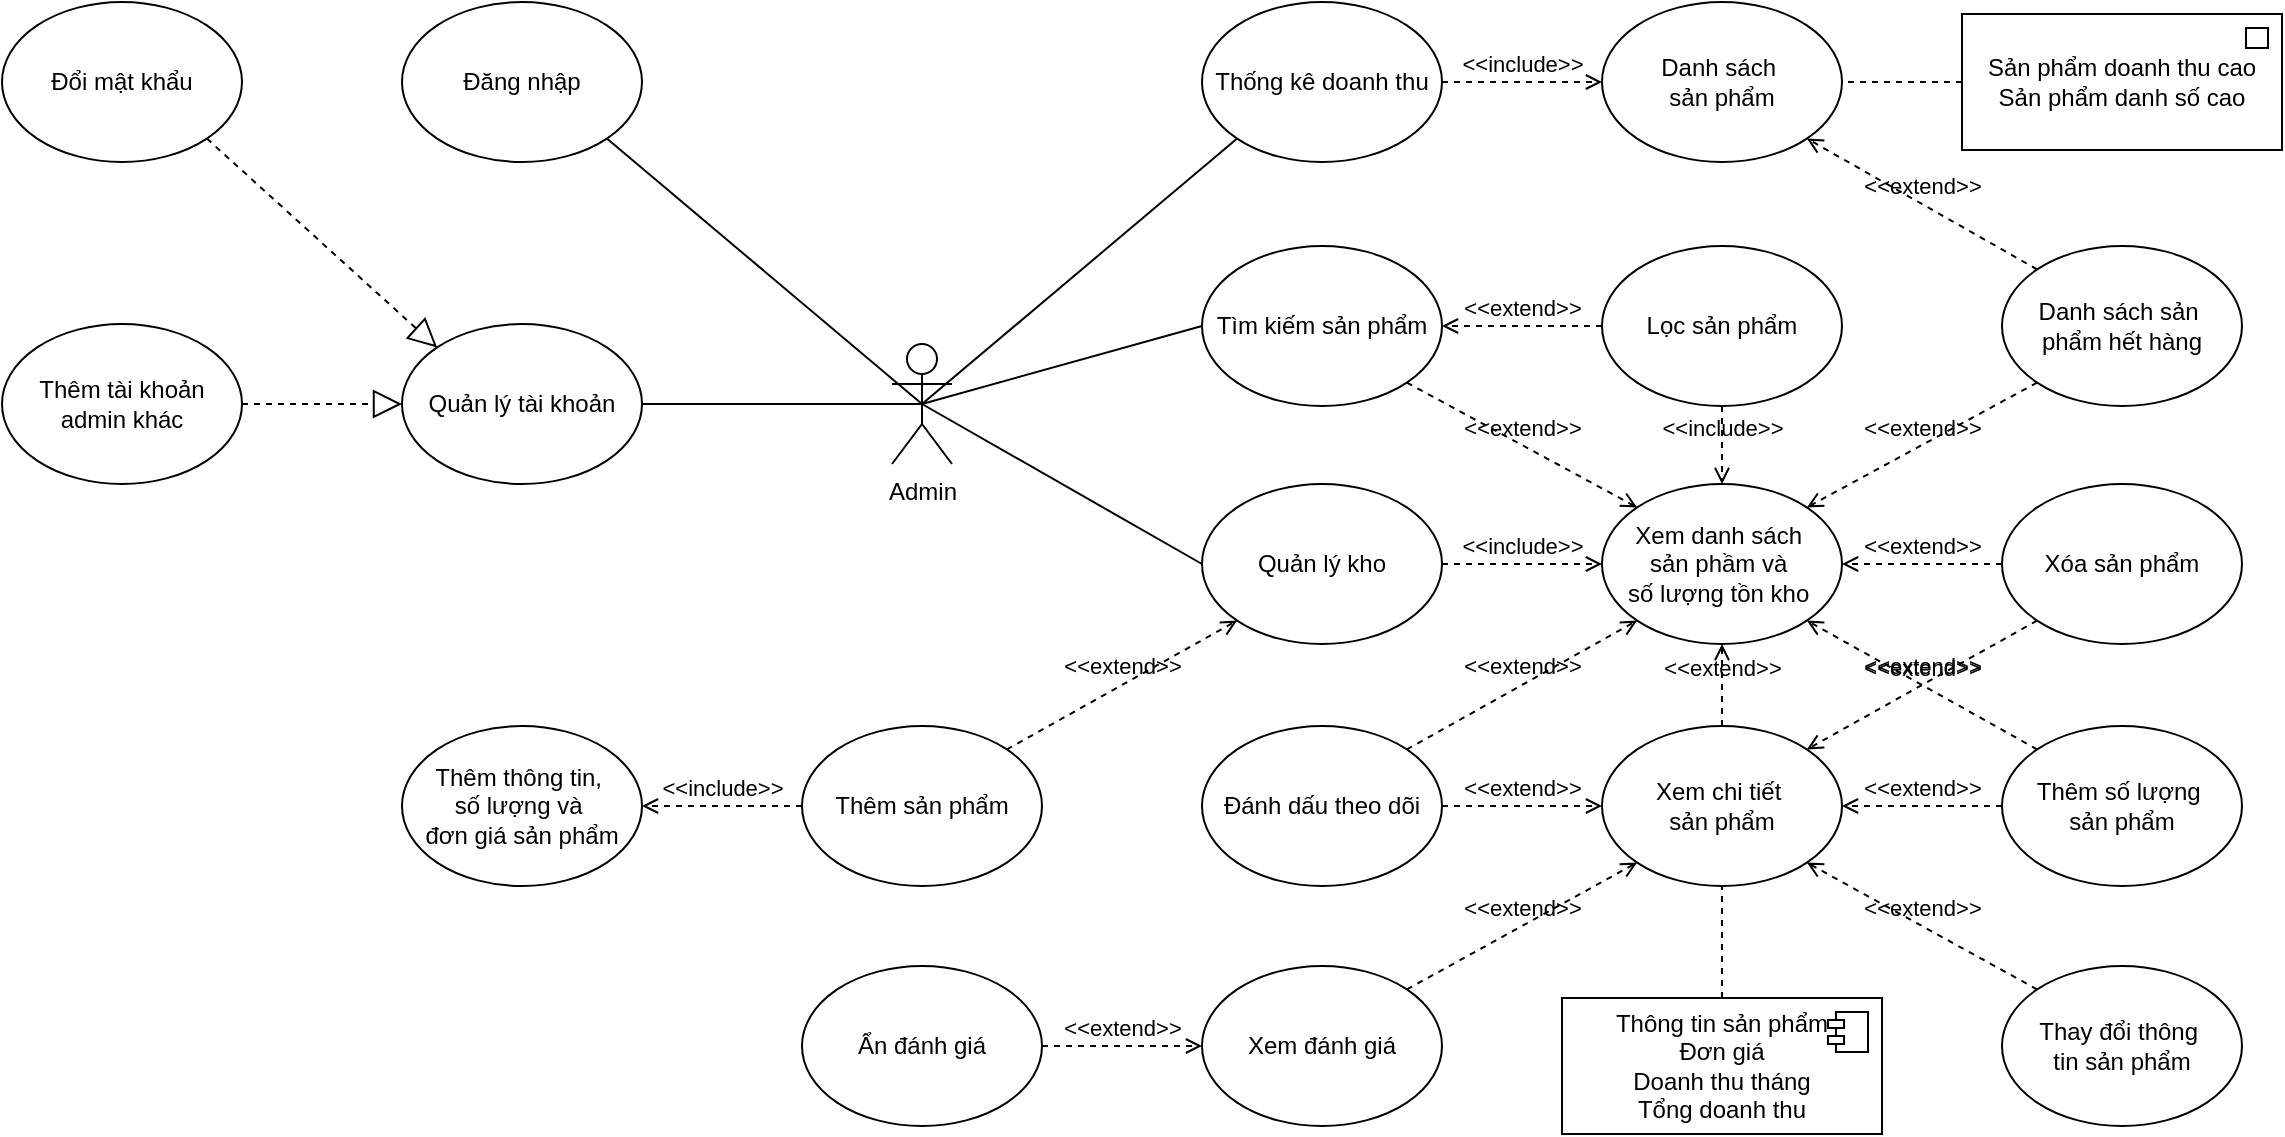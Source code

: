 <mxfile version="26.0.14">
  <diagram name="Trang-1" id="7gVqKXaqopsPHb8PENRs">
    <mxGraphModel dx="2048" dy="759" grid="1" gridSize="10" guides="1" tooltips="1" connect="1" arrows="1" fold="1" page="1" pageScale="1" pageWidth="827" pageHeight="1169" math="0" shadow="0">
      <root>
        <mxCell id="0" />
        <mxCell id="1" parent="0" />
        <mxCell id="UJf4-2AiPMRl4RAhR3Zu-1" value="Admin&lt;div&gt;&lt;br&gt;&lt;/div&gt;" style="shape=umlActor;verticalLabelPosition=bottom;verticalAlign=top;html=1;outlineConnect=0;" parent="1" vertex="1">
          <mxGeometry x="145" y="249" width="30" height="60" as="geometry" />
        </mxCell>
        <mxCell id="UJf4-2AiPMRl4RAhR3Zu-27" value="Xem danh sách&amp;nbsp;&lt;div&gt;sản&amp;nbsp;&lt;span style=&quot;background-color: transparent; color: light-dark(rgb(0, 0, 0), rgb(255, 255, 255));&quot;&gt;phầm và&amp;nbsp;&lt;/span&gt;&lt;/div&gt;&lt;div&gt;&lt;span style=&quot;background-color: transparent; color: light-dark(rgb(0, 0, 0), rgb(255, 255, 255));&quot;&gt;số lượng tồn kho&amp;nbsp;&lt;/span&gt;&lt;/div&gt;" style="ellipse;whiteSpace=wrap;html=1;" parent="1" vertex="1">
          <mxGeometry x="500" y="319" width="120" height="80" as="geometry" />
        </mxCell>
        <mxCell id="UJf4-2AiPMRl4RAhR3Zu-60" value="Xem chi tiết&amp;nbsp;&lt;div&gt;sản phẩm&lt;/div&gt;" style="ellipse;whiteSpace=wrap;html=1;" parent="1" vertex="1">
          <mxGeometry x="500" y="440" width="120" height="80" as="geometry" />
        </mxCell>
        <mxCell id="UJf4-2AiPMRl4RAhR3Zu-61" value="Tìm kiếm sản phẩm" style="ellipse;whiteSpace=wrap;html=1;" parent="1" vertex="1">
          <mxGeometry x="300" y="200" width="120" height="80" as="geometry" />
        </mxCell>
        <mxCell id="UJf4-2AiPMRl4RAhR3Zu-62" value="&amp;lt;&amp;lt;extend&amp;gt;&amp;gt;" style="html=1;verticalAlign=bottom;labelBackgroundColor=none;endArrow=open;endFill=0;dashed=1;rounded=0;entryX=1;entryY=0.5;entryDx=0;entryDy=0;exitX=0;exitY=0.5;exitDx=0;exitDy=0;" parent="1" source="UJf4-2AiPMRl4RAhR3Zu-63" target="UJf4-2AiPMRl4RAhR3Zu-61" edge="1">
          <mxGeometry width="160" relative="1" as="geometry">
            <mxPoint x="460" y="200" as="sourcePoint" />
            <mxPoint x="490" y="290" as="targetPoint" />
          </mxGeometry>
        </mxCell>
        <mxCell id="UJf4-2AiPMRl4RAhR3Zu-63" value="Lọc sản phẩm" style="ellipse;whiteSpace=wrap;html=1;" parent="1" vertex="1">
          <mxGeometry x="500" y="200" width="120" height="80" as="geometry" />
        </mxCell>
        <mxCell id="UJf4-2AiPMRl4RAhR3Zu-72" value="&amp;lt;&amp;lt;extend&amp;gt;&amp;gt;" style="html=1;verticalAlign=bottom;labelBackgroundColor=none;endArrow=open;endFill=0;dashed=1;rounded=0;entryX=0;entryY=0;entryDx=0;entryDy=0;exitX=1;exitY=1;exitDx=0;exitDy=0;" parent="1" source="UJf4-2AiPMRl4RAhR3Zu-61" target="UJf4-2AiPMRl4RAhR3Zu-27" edge="1">
          <mxGeometry width="160" relative="1" as="geometry">
            <mxPoint x="317" y="778" as="sourcePoint" />
            <mxPoint x="327" y="768" as="targetPoint" />
          </mxGeometry>
        </mxCell>
        <mxCell id="UJf4-2AiPMRl4RAhR3Zu-73" value="&amp;lt;&amp;lt;extend&amp;gt;&amp;gt;" style="html=1;verticalAlign=bottom;labelBackgroundColor=none;endArrow=open;endFill=0;dashed=1;rounded=0;entryX=0.5;entryY=1;entryDx=0;entryDy=0;exitX=0.5;exitY=0;exitDx=0;exitDy=0;" parent="1" source="UJf4-2AiPMRl4RAhR3Zu-60" target="UJf4-2AiPMRl4RAhR3Zu-27" edge="1">
          <mxGeometry width="160" relative="1" as="geometry">
            <mxPoint x="510" y="420" as="sourcePoint" />
            <mxPoint x="357" y="688" as="targetPoint" />
          </mxGeometry>
        </mxCell>
        <mxCell id="UJf4-2AiPMRl4RAhR3Zu-83" value="Quản lý tài khoản" style="ellipse;whiteSpace=wrap;html=1;" parent="1" vertex="1">
          <mxGeometry x="-100" y="239" width="120" height="80" as="geometry" />
        </mxCell>
        <mxCell id="UJf4-2AiPMRl4RAhR3Zu-85" value="Đăng nhập" style="ellipse;whiteSpace=wrap;html=1;" parent="1" vertex="1">
          <mxGeometry x="-100" y="78" width="120" height="80" as="geometry" />
        </mxCell>
        <mxCell id="UJf4-2AiPMRl4RAhR3Zu-91" value="Thêm tài khoản admin khác" style="ellipse;whiteSpace=wrap;html=1;" parent="1" vertex="1">
          <mxGeometry x="-300" y="239" width="120" height="80" as="geometry" />
        </mxCell>
        <mxCell id="UJf4-2AiPMRl4RAhR3Zu-149" value="" style="endArrow=block;dashed=1;endFill=0;endSize=12;html=1;rounded=0;exitX=1;exitY=0.5;exitDx=0;exitDy=0;entryX=0;entryY=0.5;entryDx=0;entryDy=0;" parent="1" source="UJf4-2AiPMRl4RAhR3Zu-91" target="UJf4-2AiPMRl4RAhR3Zu-83" edge="1">
          <mxGeometry width="160" relative="1" as="geometry">
            <mxPoint x="-120" y="1050" as="sourcePoint" />
            <mxPoint x="-210" y="360" as="targetPoint" />
            <Array as="points" />
          </mxGeometry>
        </mxCell>
        <mxCell id="UJf4-2AiPMRl4RAhR3Zu-151" value="Đổi mật khẩu" style="ellipse;whiteSpace=wrap;html=1;" parent="1" vertex="1">
          <mxGeometry x="-300" y="78" width="120" height="80" as="geometry" />
        </mxCell>
        <mxCell id="UJf4-2AiPMRl4RAhR3Zu-152" value="" style="endArrow=block;dashed=1;endFill=0;endSize=12;html=1;rounded=0;exitX=1;exitY=1;exitDx=0;exitDy=0;entryX=0;entryY=0;entryDx=0;entryDy=0;" parent="1" source="UJf4-2AiPMRl4RAhR3Zu-151" target="UJf4-2AiPMRl4RAhR3Zu-83" edge="1">
          <mxGeometry width="160" relative="1" as="geometry">
            <mxPoint x="-230" y="170" as="sourcePoint" />
            <mxPoint x="-230" y="251" as="targetPoint" />
            <Array as="points" />
          </mxGeometry>
        </mxCell>
        <mxCell id="UJf4-2AiPMRl4RAhR3Zu-155" value="" style="endArrow=none;html=1;rounded=0;exitX=0.5;exitY=0.5;exitDx=0;exitDy=0;exitPerimeter=0;entryX=1;entryY=1;entryDx=0;entryDy=0;" parent="1" source="UJf4-2AiPMRl4RAhR3Zu-1" target="UJf4-2AiPMRl4RAhR3Zu-85" edge="1">
          <mxGeometry width="50" height="50" relative="1" as="geometry">
            <mxPoint x="180" y="299" as="sourcePoint" />
            <mxPoint x="338" y="432" as="targetPoint" />
          </mxGeometry>
        </mxCell>
        <mxCell id="UJf4-2AiPMRl4RAhR3Zu-170" value="Xem đánh giá" style="ellipse;whiteSpace=wrap;html=1;" parent="1" vertex="1">
          <mxGeometry x="300" y="560" width="120" height="80" as="geometry" />
        </mxCell>
        <mxCell id="UJf4-2AiPMRl4RAhR3Zu-171" value="&amp;lt;&amp;lt;extend&amp;gt;&amp;gt;" style="html=1;verticalAlign=bottom;labelBackgroundColor=none;endArrow=open;endFill=0;dashed=1;rounded=0;entryX=0;entryY=1;entryDx=0;entryDy=0;exitX=1;exitY=0;exitDx=0;exitDy=0;" parent="1" source="UJf4-2AiPMRl4RAhR3Zu-170" target="UJf4-2AiPMRl4RAhR3Zu-60" edge="1">
          <mxGeometry x="-0.001" width="160" relative="1" as="geometry">
            <mxPoint x="417" y="848" as="sourcePoint" />
            <mxPoint x="440" y="530" as="targetPoint" />
            <mxPoint as="offset" />
          </mxGeometry>
        </mxCell>
        <mxCell id="UJf4-2AiPMRl4RAhR3Zu-175" value="Thêm số lượng&amp;nbsp;&lt;div&gt;sản phẩm&lt;/div&gt;" style="ellipse;whiteSpace=wrap;html=1;" parent="1" vertex="1">
          <mxGeometry x="700" y="440" width="120" height="80" as="geometry" />
        </mxCell>
        <mxCell id="UJf4-2AiPMRl4RAhR3Zu-177" value="Xóa sản phẩm" style="ellipse;whiteSpace=wrap;html=1;" parent="1" vertex="1">
          <mxGeometry x="700" y="319" width="120" height="80" as="geometry" />
        </mxCell>
        <mxCell id="UJf4-2AiPMRl4RAhR3Zu-178" value="&amp;lt;&amp;lt;extend&amp;gt;&amp;gt;" style="html=1;verticalAlign=bottom;labelBackgroundColor=none;endArrow=open;endFill=0;dashed=1;rounded=0;entryX=1;entryY=0;entryDx=0;entryDy=0;exitX=0;exitY=1;exitDx=0;exitDy=0;" parent="1" source="UJf4-2AiPMRl4RAhR3Zu-177" target="UJf4-2AiPMRl4RAhR3Zu-60" edge="1">
          <mxGeometry width="160" relative="1" as="geometry">
            <mxPoint x="680" y="460" as="sourcePoint" />
            <mxPoint x="-123" y="621" as="targetPoint" />
            <mxPoint as="offset" />
          </mxGeometry>
        </mxCell>
        <mxCell id="UJf4-2AiPMRl4RAhR3Zu-179" value="&amp;lt;&amp;lt;extend&amp;gt;&amp;gt;" style="html=1;verticalAlign=bottom;labelBackgroundColor=none;endArrow=open;endFill=0;dashed=1;rounded=0;entryX=1;entryY=0.5;entryDx=0;entryDy=0;exitX=0;exitY=0.5;exitDx=0;exitDy=0;" parent="1" source="UJf4-2AiPMRl4RAhR3Zu-175" target="UJf4-2AiPMRl4RAhR3Zu-60" edge="1">
          <mxGeometry x="0.002" width="160" relative="1" as="geometry">
            <mxPoint x="640" y="470" as="sourcePoint" />
            <mxPoint x="557" y="650" as="targetPoint" />
            <mxPoint as="offset" />
          </mxGeometry>
        </mxCell>
        <mxCell id="UJf4-2AiPMRl4RAhR3Zu-180" value="Đánh dấu theo dõi" style="ellipse;whiteSpace=wrap;html=1;" parent="1" vertex="1">
          <mxGeometry x="300" y="440" width="120" height="80" as="geometry" />
        </mxCell>
        <mxCell id="UJf4-2AiPMRl4RAhR3Zu-182" value="&amp;lt;&amp;lt;extend&amp;gt;&amp;gt;" style="html=1;verticalAlign=bottom;labelBackgroundColor=none;endArrow=open;endFill=0;dashed=1;rounded=0;entryX=0;entryY=0.5;entryDx=0;entryDy=0;exitX=1;exitY=0.5;exitDx=0;exitDy=0;" parent="1" source="UJf4-2AiPMRl4RAhR3Zu-180" target="UJf4-2AiPMRl4RAhR3Zu-60" edge="1">
          <mxGeometry x="-0.003" width="160" relative="1" as="geometry">
            <mxPoint x="430" y="520" as="sourcePoint" />
            <mxPoint x="715" y="822" as="targetPoint" />
            <mxPoint as="offset" />
          </mxGeometry>
        </mxCell>
        <mxCell id="UJf4-2AiPMRl4RAhR3Zu-183" value="Thay đổi thông&amp;nbsp;&lt;div&gt;tin sản phẩm&lt;/div&gt;" style="ellipse;whiteSpace=wrap;html=1;" parent="1" vertex="1">
          <mxGeometry x="700" y="560" width="120" height="80" as="geometry" />
        </mxCell>
        <mxCell id="UJf4-2AiPMRl4RAhR3Zu-184" value="&amp;lt;&amp;lt;extend&amp;gt;&amp;gt;" style="html=1;verticalAlign=bottom;labelBackgroundColor=none;endArrow=open;endFill=0;dashed=1;rounded=0;entryX=1;entryY=1;entryDx=0;entryDy=0;exitX=0;exitY=0;exitDx=0;exitDy=0;" parent="1" source="UJf4-2AiPMRl4RAhR3Zu-183" target="UJf4-2AiPMRl4RAhR3Zu-60" edge="1">
          <mxGeometry x="0.002" width="160" relative="1" as="geometry">
            <mxPoint x="650" y="508" as="sourcePoint" />
            <mxPoint x="715" y="638" as="targetPoint" />
            <mxPoint as="offset" />
          </mxGeometry>
        </mxCell>
        <mxCell id="UJf4-2AiPMRl4RAhR3Zu-185" value="Thông tin sản phẩm&lt;div&gt;Đơn giá&lt;/div&gt;&lt;div&gt;Doanh thu tháng&lt;/div&gt;&lt;div&gt;Tổng doanh thu&lt;/div&gt;" style="html=1;dropTarget=0;whiteSpace=wrap;" parent="1" vertex="1">
          <mxGeometry x="480" y="576" width="160" height="68" as="geometry" />
        </mxCell>
        <mxCell id="UJf4-2AiPMRl4RAhR3Zu-186" value="" style="shape=module;jettyWidth=8;jettyHeight=4;" parent="UJf4-2AiPMRl4RAhR3Zu-185" vertex="1">
          <mxGeometry x="1" width="20" height="20" relative="1" as="geometry">
            <mxPoint x="-27" y="7" as="offset" />
          </mxGeometry>
        </mxCell>
        <mxCell id="UJf4-2AiPMRl4RAhR3Zu-187" value="" style="endArrow=none;dashed=1;html=1;rounded=0;entryX=0.5;entryY=1;entryDx=0;entryDy=0;exitX=0.5;exitY=0;exitDx=0;exitDy=0;" parent="1" source="UJf4-2AiPMRl4RAhR3Zu-185" target="UJf4-2AiPMRl4RAhR3Zu-60" edge="1">
          <mxGeometry width="50" height="50" relative="1" as="geometry">
            <mxPoint x="397" y="740" as="sourcePoint" />
            <mxPoint x="447" y="690" as="targetPoint" />
          </mxGeometry>
        </mxCell>
        <mxCell id="UJf4-2AiPMRl4RAhR3Zu-188" value="Thống kê doanh thu" style="ellipse;whiteSpace=wrap;html=1;" parent="1" vertex="1">
          <mxGeometry x="300" y="78" width="120" height="80" as="geometry" />
        </mxCell>
        <mxCell id="UJf4-2AiPMRl4RAhR3Zu-189" value="Danh sách&amp;nbsp;&lt;div&gt;sản phẩm&lt;/div&gt;" style="ellipse;whiteSpace=wrap;html=1;" parent="1" vertex="1">
          <mxGeometry x="500" y="78" width="120" height="80" as="geometry" />
        </mxCell>
        <mxCell id="UJf4-2AiPMRl4RAhR3Zu-190" value="&amp;lt;&amp;lt;include&amp;gt;&amp;gt;" style="html=1;verticalAlign=bottom;labelBackgroundColor=none;endArrow=open;endFill=0;dashed=1;rounded=0;exitX=1;exitY=0.5;exitDx=0;exitDy=0;entryX=0;entryY=0.5;entryDx=0;entryDy=0;" parent="1" source="UJf4-2AiPMRl4RAhR3Zu-188" target="UJf4-2AiPMRl4RAhR3Zu-189" edge="1">
          <mxGeometry width="160" relative="1" as="geometry">
            <mxPoint x="528" y="337" as="sourcePoint" />
            <mxPoint x="412" y="275" as="targetPoint" />
            <mxPoint as="offset" />
          </mxGeometry>
        </mxCell>
        <mxCell id="UJf4-2AiPMRl4RAhR3Zu-191" value="" style="endArrow=none;html=1;rounded=0;exitX=0.5;exitY=0.5;exitDx=0;exitDy=0;exitPerimeter=0;entryX=0;entryY=1;entryDx=0;entryDy=0;" parent="1" source="UJf4-2AiPMRl4RAhR3Zu-1" target="UJf4-2AiPMRl4RAhR3Zu-188" edge="1">
          <mxGeometry width="50" height="50" relative="1" as="geometry">
            <mxPoint x="170" y="289" as="sourcePoint" />
            <mxPoint x="328" y="579" as="targetPoint" />
          </mxGeometry>
        </mxCell>
        <mxCell id="UJf4-2AiPMRl4RAhR3Zu-194" value="Sản phẩm doanh thu cao&lt;div&gt;Sản phẩm danh số cao&lt;/div&gt;" style="html=1;dropTarget=0;whiteSpace=wrap;" parent="1" vertex="1">
          <mxGeometry x="680" y="84" width="160" height="68" as="geometry" />
        </mxCell>
        <mxCell id="UJf4-2AiPMRl4RAhR3Zu-195" value="" style="shape=module;jettyWidth=0;jettyHeight=0;" parent="UJf4-2AiPMRl4RAhR3Zu-194" vertex="1">
          <mxGeometry x="1" width="11" height="10" relative="1" as="geometry">
            <mxPoint x="-18" y="7" as="offset" />
          </mxGeometry>
        </mxCell>
        <mxCell id="UJf4-2AiPMRl4RAhR3Zu-197" value="Quản lý kho" style="ellipse;whiteSpace=wrap;html=1;" parent="1" vertex="1">
          <mxGeometry x="300" y="319" width="120" height="80" as="geometry" />
        </mxCell>
        <mxCell id="UJf4-2AiPMRl4RAhR3Zu-199" value="&amp;lt;&amp;lt;include&amp;gt;&amp;gt;" style="html=1;verticalAlign=bottom;labelBackgroundColor=none;endArrow=open;endFill=0;dashed=1;rounded=0;exitX=1;exitY=0.5;exitDx=0;exitDy=0;entryX=0;entryY=0.5;entryDx=0;entryDy=0;" parent="1" source="UJf4-2AiPMRl4RAhR3Zu-197" target="UJf4-2AiPMRl4RAhR3Zu-27" edge="1">
          <mxGeometry width="160" relative="1" as="geometry">
            <mxPoint x="515" y="700" as="sourcePoint" />
            <mxPoint x="399" y="638" as="targetPoint" />
            <mxPoint as="offset" />
          </mxGeometry>
        </mxCell>
        <mxCell id="UJf4-2AiPMRl4RAhR3Zu-200" value="" style="endArrow=none;html=1;rounded=0;exitX=0.5;exitY=0.5;exitDx=0;exitDy=0;exitPerimeter=0;entryX=0;entryY=0.5;entryDx=0;entryDy=0;" parent="1" source="UJf4-2AiPMRl4RAhR3Zu-1" target="UJf4-2AiPMRl4RAhR3Zu-61" edge="1">
          <mxGeometry width="50" height="50" relative="1" as="geometry">
            <mxPoint x="170" y="289" as="sourcePoint" />
            <mxPoint x="310" y="128" as="targetPoint" />
          </mxGeometry>
        </mxCell>
        <mxCell id="UJf4-2AiPMRl4RAhR3Zu-201" value="" style="endArrow=none;html=1;rounded=0;exitX=0.5;exitY=0.5;exitDx=0;exitDy=0;exitPerimeter=0;entryX=0;entryY=0.5;entryDx=0;entryDy=0;" parent="1" source="UJf4-2AiPMRl4RAhR3Zu-1" target="UJf4-2AiPMRl4RAhR3Zu-197" edge="1">
          <mxGeometry width="50" height="50" relative="1" as="geometry">
            <mxPoint x="180" y="299" as="sourcePoint" />
            <mxPoint x="320" y="138" as="targetPoint" />
          </mxGeometry>
        </mxCell>
        <mxCell id="UJf4-2AiPMRl4RAhR3Zu-204" value="&amp;lt;&amp;lt;extend&amp;gt;&amp;gt;" style="html=1;verticalAlign=bottom;labelBackgroundColor=none;endArrow=open;endFill=0;dashed=1;rounded=0;entryX=1;entryY=0.5;entryDx=0;entryDy=0;exitX=0;exitY=0.5;exitDx=0;exitDy=0;" parent="1" source="UJf4-2AiPMRl4RAhR3Zu-177" target="UJf4-2AiPMRl4RAhR3Zu-27" edge="1">
          <mxGeometry width="160" relative="1" as="geometry">
            <mxPoint x="670" y="290" as="sourcePoint" />
            <mxPoint x="728" y="397" as="targetPoint" />
            <mxPoint as="offset" />
          </mxGeometry>
        </mxCell>
        <mxCell id="UJf4-2AiPMRl4RAhR3Zu-205" value="&amp;lt;&amp;lt;extend&amp;gt;&amp;gt;" style="html=1;verticalAlign=bottom;labelBackgroundColor=none;endArrow=open;endFill=0;dashed=1;rounded=0;entryX=1;entryY=1;entryDx=0;entryDy=0;exitX=0;exitY=0;exitDx=0;exitDy=0;" parent="1" source="UJf4-2AiPMRl4RAhR3Zu-175" target="UJf4-2AiPMRl4RAhR3Zu-27" edge="1">
          <mxGeometry width="160" relative="1" as="geometry">
            <mxPoint x="660" y="390" as="sourcePoint" />
            <mxPoint x="710" y="369" as="targetPoint" />
            <mxPoint as="offset" />
          </mxGeometry>
        </mxCell>
        <mxCell id="UJf4-2AiPMRl4RAhR3Zu-206" value="&amp;lt;&amp;lt;extend&amp;gt;&amp;gt;" style="html=1;verticalAlign=bottom;labelBackgroundColor=none;endArrow=open;endFill=0;dashed=1;rounded=0;exitX=1;exitY=0;exitDx=0;exitDy=0;entryX=0;entryY=1;entryDx=0;entryDy=0;" parent="1" source="UJf4-2AiPMRl4RAhR3Zu-180" target="UJf4-2AiPMRl4RAhR3Zu-27" edge="1">
          <mxGeometry x="-0.003" width="160" relative="1" as="geometry">
            <mxPoint x="510" y="490" as="sourcePoint" />
            <mxPoint x="410" y="410" as="targetPoint" />
            <mxPoint as="offset" />
          </mxGeometry>
        </mxCell>
        <mxCell id="UJf4-2AiPMRl4RAhR3Zu-210" value="&amp;lt;&amp;lt;include&amp;gt;&amp;gt;" style="html=1;verticalAlign=bottom;labelBackgroundColor=none;endArrow=open;endFill=0;dashed=1;rounded=0;exitX=0.5;exitY=1;exitDx=0;exitDy=0;entryX=0.5;entryY=0;entryDx=0;entryDy=0;" parent="1" source="UJf4-2AiPMRl4RAhR3Zu-63" target="UJf4-2AiPMRl4RAhR3Zu-27" edge="1">
          <mxGeometry width="160" relative="1" as="geometry">
            <mxPoint x="430" y="128" as="sourcePoint" />
            <mxPoint x="510" y="128" as="targetPoint" />
            <mxPoint as="offset" />
          </mxGeometry>
        </mxCell>
        <mxCell id="UJf4-2AiPMRl4RAhR3Zu-211" value="" style="endArrow=none;dashed=1;html=1;rounded=0;entryX=1;entryY=0.5;entryDx=0;entryDy=0;exitX=0;exitY=0.5;exitDx=0;exitDy=0;" parent="1" source="UJf4-2AiPMRl4RAhR3Zu-194" target="UJf4-2AiPMRl4RAhR3Zu-189" edge="1">
          <mxGeometry width="50" height="50" relative="1" as="geometry">
            <mxPoint x="570" y="586" as="sourcePoint" />
            <mxPoint x="570" y="530" as="targetPoint" />
          </mxGeometry>
        </mxCell>
        <mxCell id="UJf4-2AiPMRl4RAhR3Zu-212" value="" style="endArrow=none;html=1;rounded=0;exitX=0.5;exitY=0.5;exitDx=0;exitDy=0;exitPerimeter=0;entryX=1;entryY=0.5;entryDx=0;entryDy=0;" parent="1" source="UJf4-2AiPMRl4RAhR3Zu-1" target="UJf4-2AiPMRl4RAhR3Zu-83" edge="1">
          <mxGeometry width="50" height="50" relative="1" as="geometry">
            <mxPoint x="170" y="289" as="sourcePoint" />
            <mxPoint x="12" y="156" as="targetPoint" />
          </mxGeometry>
        </mxCell>
        <mxCell id="UJf4-2AiPMRl4RAhR3Zu-213" value="Thêm sản phẩm" style="ellipse;whiteSpace=wrap;html=1;" parent="1" vertex="1">
          <mxGeometry x="100" y="440" width="120" height="80" as="geometry" />
        </mxCell>
        <mxCell id="UJf4-2AiPMRl4RAhR3Zu-214" value="&amp;lt;&amp;lt;extend&amp;gt;&amp;gt;" style="html=1;verticalAlign=bottom;labelBackgroundColor=none;endArrow=open;endFill=0;dashed=1;rounded=0;exitX=1;exitY=0;exitDx=0;exitDy=0;entryX=0;entryY=1;entryDx=0;entryDy=0;" parent="1" source="UJf4-2AiPMRl4RAhR3Zu-213" target="UJf4-2AiPMRl4RAhR3Zu-197" edge="1">
          <mxGeometry x="-0.003" width="160" relative="1" as="geometry">
            <mxPoint x="412" y="462" as="sourcePoint" />
            <mxPoint x="528" y="397" as="targetPoint" />
            <mxPoint as="offset" />
          </mxGeometry>
        </mxCell>
        <mxCell id="UJf4-2AiPMRl4RAhR3Zu-215" value="Thêm thông tin,&amp;nbsp;&lt;div&gt;số lượng và&amp;nbsp;&lt;/div&gt;&lt;div&gt;đơn&amp;nbsp;&lt;span style=&quot;background-color: transparent; color: light-dark(rgb(0, 0, 0), rgb(255, 255, 255));&quot;&gt;giá&amp;nbsp;&lt;/span&gt;&lt;span style=&quot;background-color: transparent; color: light-dark(rgb(0, 0, 0), rgb(255, 255, 255));&quot;&gt;sản phẩm&lt;/span&gt;&lt;/div&gt;" style="ellipse;whiteSpace=wrap;html=1;" parent="1" vertex="1">
          <mxGeometry x="-100" y="440" width="120" height="80" as="geometry" />
        </mxCell>
        <mxCell id="UJf4-2AiPMRl4RAhR3Zu-218" value="&amp;lt;&amp;lt;include&amp;gt;&amp;gt;" style="html=1;verticalAlign=bottom;labelBackgroundColor=none;endArrow=open;endFill=0;dashed=1;rounded=0;exitX=0;exitY=0.5;exitDx=0;exitDy=0;entryX=1;entryY=0.5;entryDx=0;entryDy=0;" parent="1" source="UJf4-2AiPMRl4RAhR3Zu-213" target="UJf4-2AiPMRl4RAhR3Zu-215" edge="1">
          <mxGeometry width="160" relative="1" as="geometry">
            <mxPoint x="430" y="128" as="sourcePoint" />
            <mxPoint x="510" y="128" as="targetPoint" />
            <mxPoint as="offset" />
          </mxGeometry>
        </mxCell>
        <mxCell id="UJf4-2AiPMRl4RAhR3Zu-219" value="Ẩn đánh giá" style="ellipse;whiteSpace=wrap;html=1;" parent="1" vertex="1">
          <mxGeometry x="100" y="560" width="120" height="80" as="geometry" />
        </mxCell>
        <mxCell id="UJf4-2AiPMRl4RAhR3Zu-221" value="&amp;lt;&amp;lt;extend&amp;gt;&amp;gt;" style="html=1;verticalAlign=bottom;labelBackgroundColor=none;endArrow=open;endFill=0;dashed=1;rounded=0;entryX=0;entryY=0.5;entryDx=0;entryDy=0;exitX=1;exitY=0.5;exitDx=0;exitDy=0;" parent="1" source="UJf4-2AiPMRl4RAhR3Zu-219" target="UJf4-2AiPMRl4RAhR3Zu-170" edge="1">
          <mxGeometry x="-0.001" width="160" relative="1" as="geometry">
            <mxPoint x="412" y="582" as="sourcePoint" />
            <mxPoint x="528" y="518" as="targetPoint" />
            <mxPoint as="offset" />
          </mxGeometry>
        </mxCell>
        <mxCell id="hyOOu-HIxlF9lj1h_DMM-1" value="Danh sách sản&amp;nbsp;&lt;div&gt;phẩm hết hàng&lt;/div&gt;" style="ellipse;whiteSpace=wrap;html=1;" parent="1" vertex="1">
          <mxGeometry x="700" y="200" width="120" height="80" as="geometry" />
        </mxCell>
        <mxCell id="hyOOu-HIxlF9lj1h_DMM-2" value="&amp;lt;&amp;lt;extend&amp;gt;&amp;gt;" style="html=1;verticalAlign=bottom;labelBackgroundColor=none;endArrow=open;endFill=0;dashed=1;rounded=0;entryX=1;entryY=1;entryDx=0;entryDy=0;exitX=0;exitY=0;exitDx=0;exitDy=0;" parent="1" source="hyOOu-HIxlF9lj1h_DMM-1" target="UJf4-2AiPMRl4RAhR3Zu-189" edge="1">
          <mxGeometry width="160" relative="1" as="geometry">
            <mxPoint x="710" y="369" as="sourcePoint" />
            <mxPoint x="630" y="369" as="targetPoint" />
            <mxPoint as="offset" />
          </mxGeometry>
        </mxCell>
        <mxCell id="hyOOu-HIxlF9lj1h_DMM-3" value="&amp;lt;&amp;lt;extend&amp;gt;&amp;gt;" style="html=1;verticalAlign=bottom;labelBackgroundColor=none;endArrow=open;endFill=0;dashed=1;rounded=0;entryX=1;entryY=0;entryDx=0;entryDy=0;exitX=0;exitY=1;exitDx=0;exitDy=0;" parent="1" source="hyOOu-HIxlF9lj1h_DMM-1" target="UJf4-2AiPMRl4RAhR3Zu-27" edge="1">
          <mxGeometry width="160" relative="1" as="geometry">
            <mxPoint x="710" y="369" as="sourcePoint" />
            <mxPoint x="630" y="369" as="targetPoint" />
            <mxPoint as="offset" />
          </mxGeometry>
        </mxCell>
      </root>
    </mxGraphModel>
  </diagram>
</mxfile>
